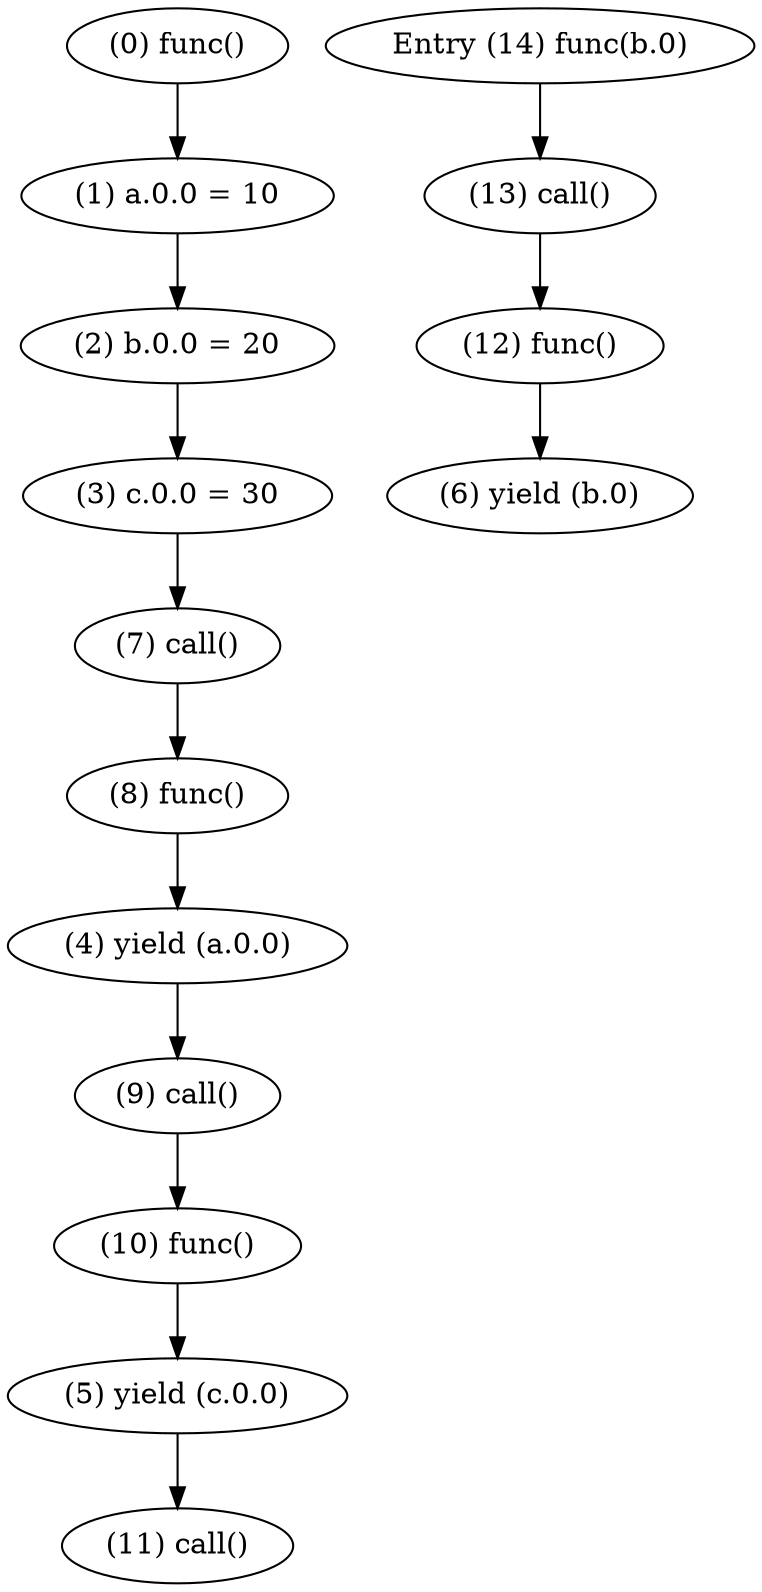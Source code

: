 digraph {
    0 [ label = "(0) func()" ]
    1 [ label = "(1) a.0.0 = 10" ]
    2 [ label = "(2) b.0.0 = 20" ]
    3 [ label = "(3) c.0.0 = 30" ]
    4 [ label = "(4) yield (a.0.0)" ]
    5 [ label = "(5) yield (c.0.0)" ]
    6 [ label = "(6) yield (b.0)" ]
    7 [ label = "(7) call()" ]
    8 [ label = "(8) func()" ]
    9 [ label = "(9) call()" ]
    10 [ label = "(10) func()" ]
    11 [ label = "(11) call()" ]
    12 [ label = "(12) func()" ]
    13 [ label = "(13) call()" ]
    14 [ label = "Entry (14) func(b.0)" ]
    0 -> 1 [ label = "" ]
    1 -> 2 [ label = "" ]
    2 -> 3 [ label = "" ]
    3 -> 7 [ label = "" ]
    4 -> 9 [ label = "" ]
    5 -> 11 [ label = "" ]
    7 -> 8 [ label = "" ]
    8 -> 4 [ label = "" ]
    9 -> 10 [ label = "" ]
    10 -> 5 [ label = "" ]
    12 -> 6 [ label = "" ]
    13 -> 12 [ label = "" ]
    14 -> 13 [ label = "" ]
}
